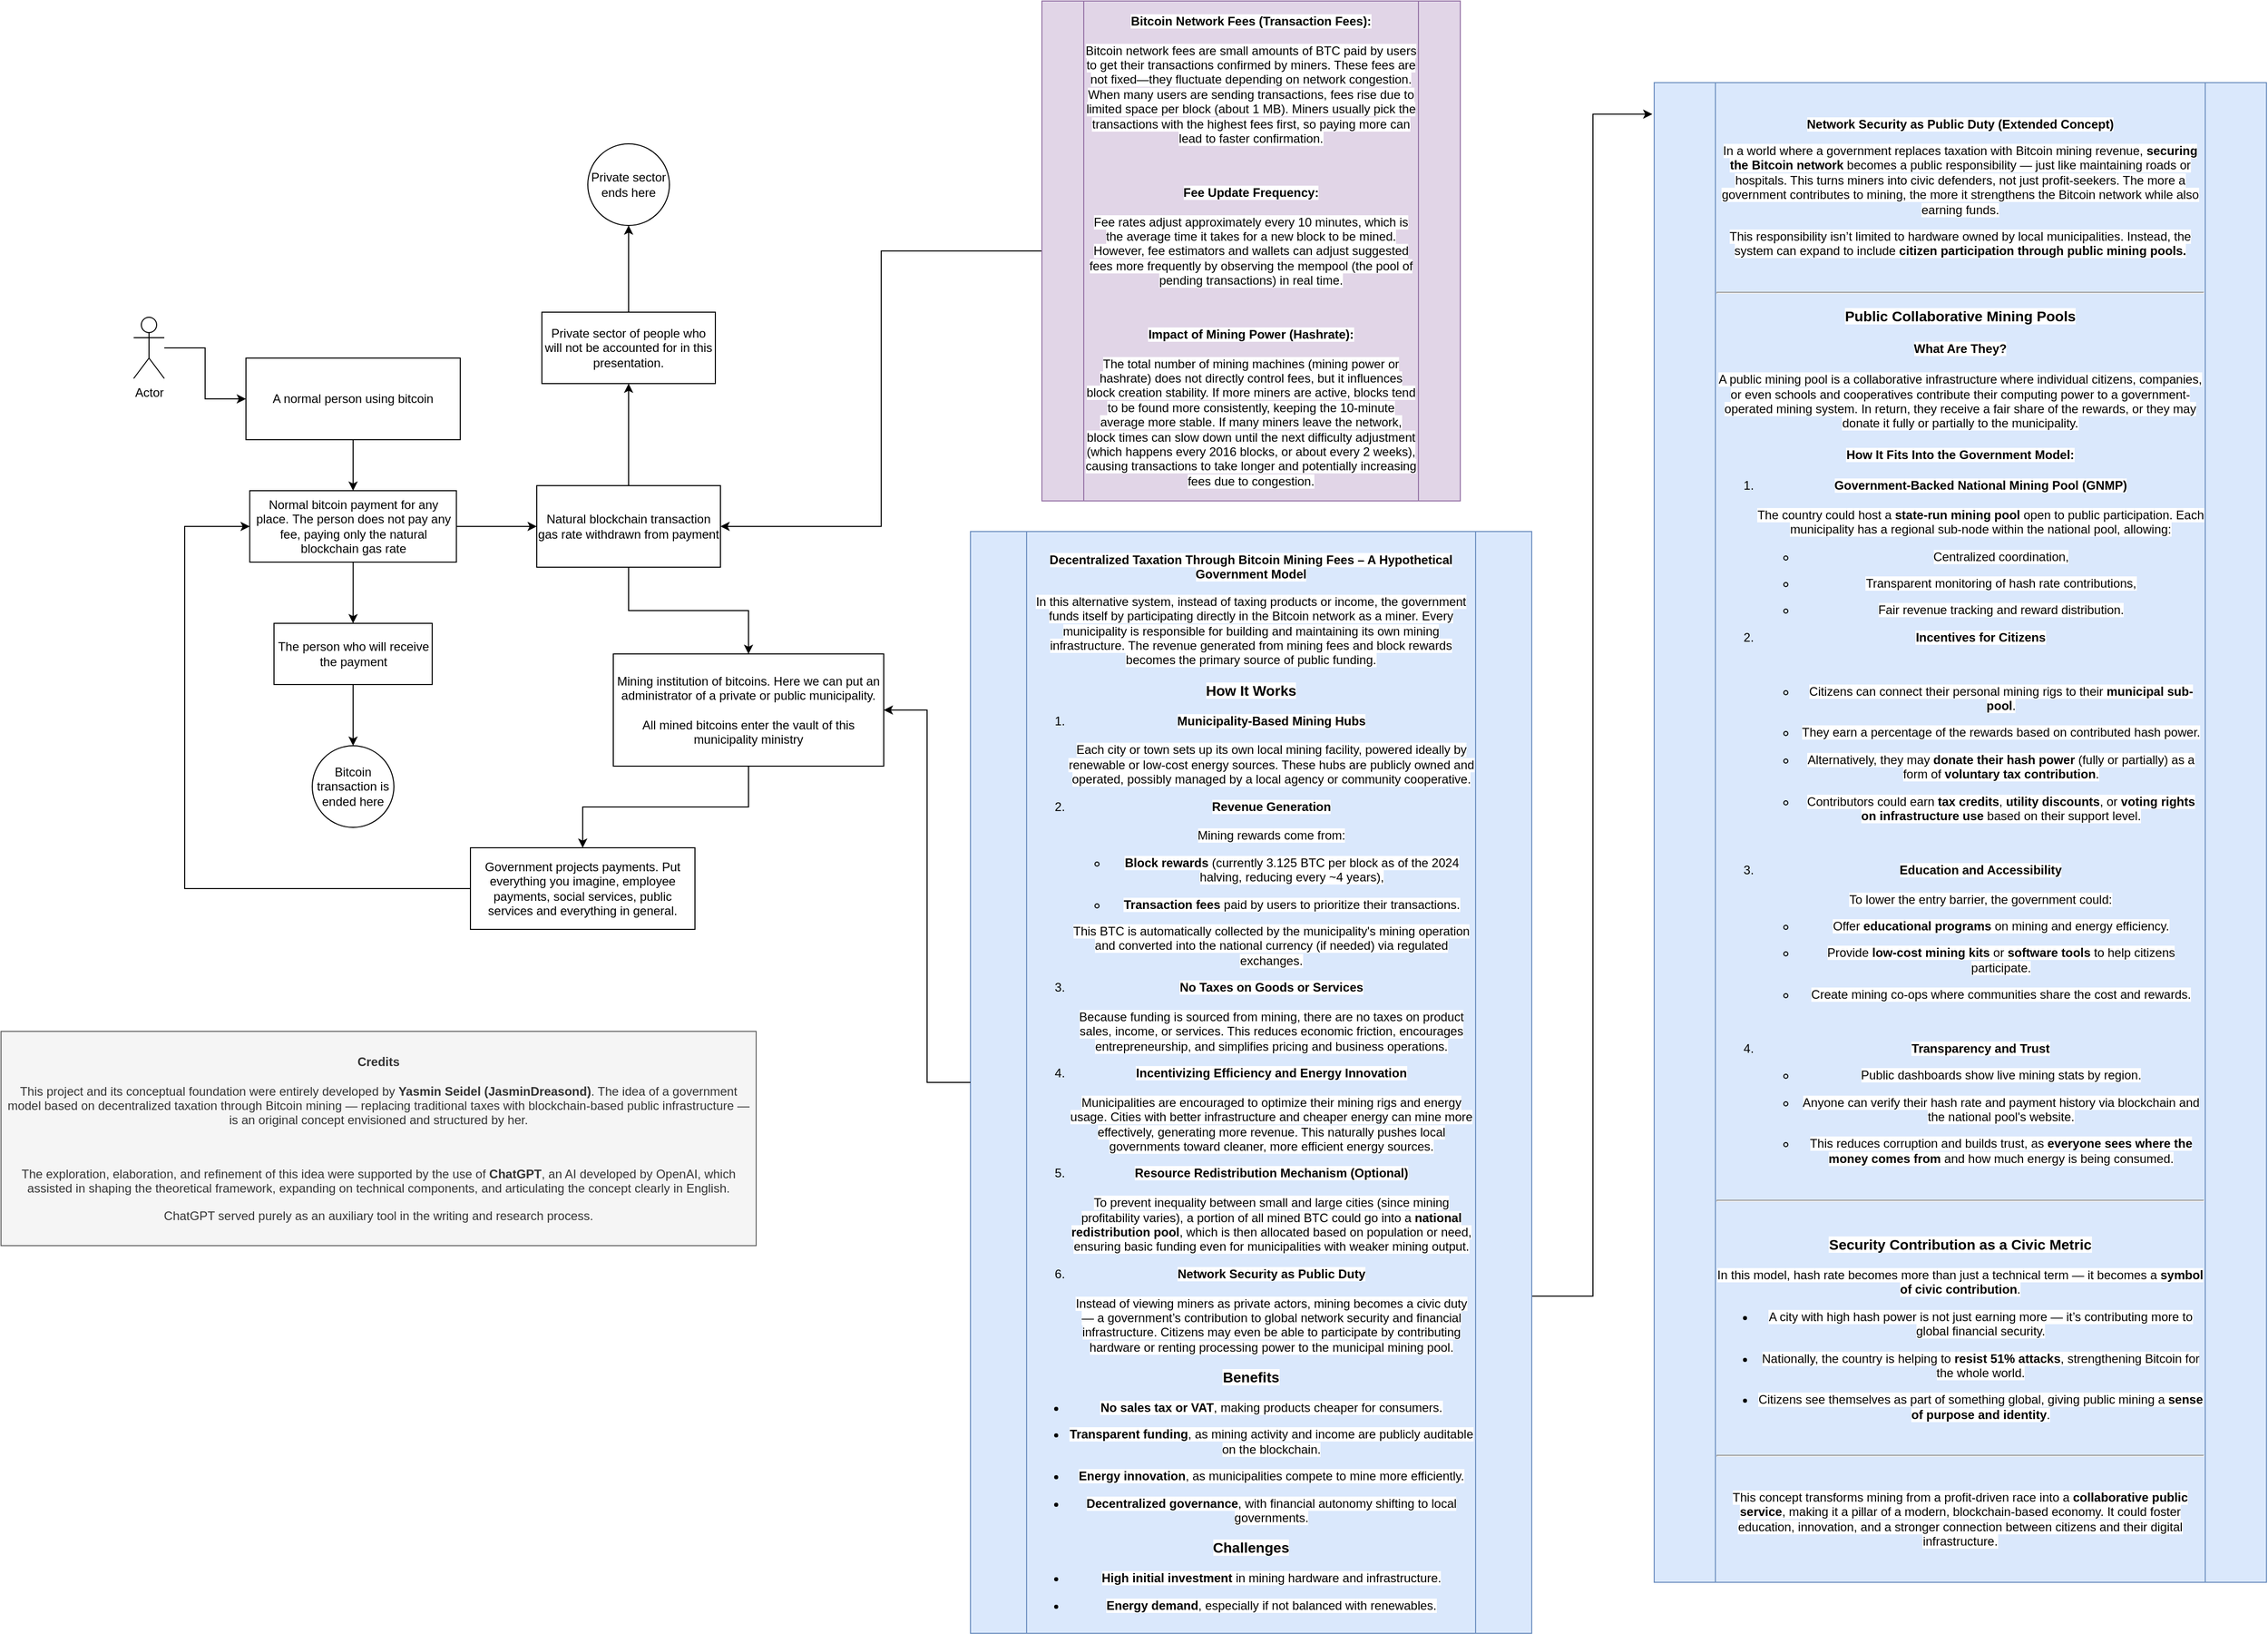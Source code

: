 <mxfile version="26.0.16">
  <diagram name="Page-1" id="_9h94Fa5iUUOn6h_M6oG">
    <mxGraphModel dx="1430" dy="1672" grid="1" gridSize="10" guides="1" tooltips="1" connect="1" arrows="1" fold="1" page="1" pageScale="1" pageWidth="850" pageHeight="1100" math="0" shadow="0">
      <root>
        <mxCell id="0" />
        <mxCell id="1" parent="0" />
        <mxCell id="l1Lvxhjas3BEqWuYBTaV-3" style="edgeStyle=orthogonalEdgeStyle;rounded=0;orthogonalLoop=1;jettySize=auto;html=1;entryX=0.5;entryY=0;entryDx=0;entryDy=0;" edge="1" parent="1" source="l1Lvxhjas3BEqWuYBTaV-1" target="l1Lvxhjas3BEqWuYBTaV-2">
          <mxGeometry relative="1" as="geometry" />
        </mxCell>
        <mxCell id="l1Lvxhjas3BEqWuYBTaV-1" value="A normal person using bitcoin" style="rounded=0;whiteSpace=wrap;html=1;" vertex="1" parent="1">
          <mxGeometry x="340" y="40" width="210" height="80" as="geometry" />
        </mxCell>
        <mxCell id="l1Lvxhjas3BEqWuYBTaV-5" style="edgeStyle=orthogonalEdgeStyle;rounded=0;orthogonalLoop=1;jettySize=auto;html=1;" edge="1" parent="1" source="l1Lvxhjas3BEqWuYBTaV-2" target="l1Lvxhjas3BEqWuYBTaV-4">
          <mxGeometry relative="1" as="geometry" />
        </mxCell>
        <mxCell id="l1Lvxhjas3BEqWuYBTaV-7" style="edgeStyle=orthogonalEdgeStyle;rounded=0;orthogonalLoop=1;jettySize=auto;html=1;entryX=0;entryY=0.5;entryDx=0;entryDy=0;" edge="1" parent="1" source="l1Lvxhjas3BEqWuYBTaV-2" target="l1Lvxhjas3BEqWuYBTaV-6">
          <mxGeometry relative="1" as="geometry" />
        </mxCell>
        <mxCell id="l1Lvxhjas3BEqWuYBTaV-2" value="Normal bitcoin payment for any place.&amp;nbsp;The person does not pay any fee,&amp;nbsp;paying only the natural blockchain gas rate" style="rounded=0;whiteSpace=wrap;html=1;" vertex="1" parent="1">
          <mxGeometry x="343.75" y="170" width="202.5" height="70" as="geometry" />
        </mxCell>
        <mxCell id="l1Lvxhjas3BEqWuYBTaV-18" style="edgeStyle=orthogonalEdgeStyle;rounded=0;orthogonalLoop=1;jettySize=auto;html=1;" edge="1" parent="1" source="l1Lvxhjas3BEqWuYBTaV-4" target="l1Lvxhjas3BEqWuYBTaV-17">
          <mxGeometry relative="1" as="geometry" />
        </mxCell>
        <mxCell id="l1Lvxhjas3BEqWuYBTaV-4" value="The person who will receive the payment" style="rounded=0;whiteSpace=wrap;html=1;" vertex="1" parent="1">
          <mxGeometry x="367.5" y="300" width="155" height="60" as="geometry" />
        </mxCell>
        <mxCell id="l1Lvxhjas3BEqWuYBTaV-9" style="edgeStyle=orthogonalEdgeStyle;rounded=0;orthogonalLoop=1;jettySize=auto;html=1;entryX=0.5;entryY=0;entryDx=0;entryDy=0;" edge="1" parent="1" source="l1Lvxhjas3BEqWuYBTaV-6" target="l1Lvxhjas3BEqWuYBTaV-8">
          <mxGeometry relative="1" as="geometry" />
        </mxCell>
        <mxCell id="l1Lvxhjas3BEqWuYBTaV-11" style="edgeStyle=orthogonalEdgeStyle;rounded=0;orthogonalLoop=1;jettySize=auto;html=1;entryX=0.5;entryY=1;entryDx=0;entryDy=0;" edge="1" parent="1" source="l1Lvxhjas3BEqWuYBTaV-6" target="l1Lvxhjas3BEqWuYBTaV-10">
          <mxGeometry relative="1" as="geometry" />
        </mxCell>
        <mxCell id="l1Lvxhjas3BEqWuYBTaV-6" value="Natural blockchain transaction gas rate withdrawn from payment" style="rounded=0;whiteSpace=wrap;html=1;" vertex="1" parent="1">
          <mxGeometry x="625" y="165" width="180" height="80" as="geometry" />
        </mxCell>
        <mxCell id="l1Lvxhjas3BEqWuYBTaV-23" style="edgeStyle=orthogonalEdgeStyle;rounded=0;orthogonalLoop=1;jettySize=auto;html=1;" edge="1" parent="1" source="l1Lvxhjas3BEqWuYBTaV-8" target="l1Lvxhjas3BEqWuYBTaV-21">
          <mxGeometry relative="1" as="geometry" />
        </mxCell>
        <mxCell id="l1Lvxhjas3BEqWuYBTaV-8" value="Mining institution of bitcoins. Here we can put an administrator of a private or public municipality.&lt;div&gt;&lt;br&gt;&lt;/div&gt;&lt;div&gt;All mined bitcoins enter the vault of this municipality&amp;nbsp;ministry&lt;/div&gt;" style="rounded=0;whiteSpace=wrap;html=1;" vertex="1" parent="1">
          <mxGeometry x="700" y="330" width="265" height="110" as="geometry" />
        </mxCell>
        <mxCell id="l1Lvxhjas3BEqWuYBTaV-13" style="edgeStyle=orthogonalEdgeStyle;rounded=0;orthogonalLoop=1;jettySize=auto;html=1;" edge="1" parent="1" source="l1Lvxhjas3BEqWuYBTaV-10" target="l1Lvxhjas3BEqWuYBTaV-12">
          <mxGeometry relative="1" as="geometry" />
        </mxCell>
        <mxCell id="l1Lvxhjas3BEqWuYBTaV-10" value="Private sector of people who will not be accounted for in this presentation." style="rounded=0;whiteSpace=wrap;html=1;" vertex="1" parent="1">
          <mxGeometry x="630" y="-5" width="170" height="70" as="geometry" />
        </mxCell>
        <mxCell id="l1Lvxhjas3BEqWuYBTaV-12" value="Private sector ends here" style="ellipse;whiteSpace=wrap;html=1;aspect=fixed;" vertex="1" parent="1">
          <mxGeometry x="675" y="-170" width="80" height="80" as="geometry" />
        </mxCell>
        <mxCell id="l1Lvxhjas3BEqWuYBTaV-16" style="edgeStyle=orthogonalEdgeStyle;rounded=0;orthogonalLoop=1;jettySize=auto;html=1;" edge="1" parent="1" source="l1Lvxhjas3BEqWuYBTaV-15" target="l1Lvxhjas3BEqWuYBTaV-1">
          <mxGeometry relative="1" as="geometry" />
        </mxCell>
        <mxCell id="l1Lvxhjas3BEqWuYBTaV-15" value="Actor" style="shape=umlActor;verticalLabelPosition=bottom;verticalAlign=top;html=1;outlineConnect=0;" vertex="1" parent="1">
          <mxGeometry x="230" width="30" height="60" as="geometry" />
        </mxCell>
        <mxCell id="l1Lvxhjas3BEqWuYBTaV-17" value="Bitcoin transaction is ended here" style="ellipse;whiteSpace=wrap;html=1;aspect=fixed;" vertex="1" parent="1">
          <mxGeometry x="405" y="420" width="80" height="80" as="geometry" />
        </mxCell>
        <mxCell id="l1Lvxhjas3BEqWuYBTaV-24" style="edgeStyle=orthogonalEdgeStyle;rounded=0;orthogonalLoop=1;jettySize=auto;html=1;entryX=0;entryY=0.5;entryDx=0;entryDy=0;" edge="1" parent="1" source="l1Lvxhjas3BEqWuYBTaV-21" target="l1Lvxhjas3BEqWuYBTaV-2">
          <mxGeometry relative="1" as="geometry">
            <Array as="points">
              <mxPoint x="280" y="560" />
              <mxPoint x="280" y="205" />
            </Array>
          </mxGeometry>
        </mxCell>
        <mxCell id="l1Lvxhjas3BEqWuYBTaV-21" value="Government projects payments.&amp;nbsp;Put everything you imagine, employee payments, social services, public services and everything in general." style="rounded=0;whiteSpace=wrap;html=1;" vertex="1" parent="1">
          <mxGeometry x="560" y="520" width="220" height="80" as="geometry" />
        </mxCell>
        <mxCell id="l1Lvxhjas3BEqWuYBTaV-26" style="edgeStyle=orthogonalEdgeStyle;rounded=0;orthogonalLoop=1;jettySize=auto;html=1;" edge="1" parent="1" source="l1Lvxhjas3BEqWuYBTaV-25" target="l1Lvxhjas3BEqWuYBTaV-6">
          <mxGeometry relative="1" as="geometry" />
        </mxCell>
        <mxCell id="l1Lvxhjas3BEqWuYBTaV-25" value="&lt;div&gt;&lt;p class=&quot;&quot; data-end=&quot;581&quot; data-start=&quot;144&quot;&gt;&lt;span style=&quot;background-color: light-dark(#ffffff, var(--ge-dark-color, #121212));&quot;&gt;&lt;strong data-end=&quot;188&quot; data-start=&quot;144&quot;&gt;Bitcoin Network Fees (Transaction Fees):&lt;/strong&gt;&lt;br data-end=&quot;191&quot; data-start=&quot;188&quot;&gt;&lt;br&gt;Bitcoin network fees are small amounts of BTC paid by users to get their transactions confirmed by miners. These fees are not fixed—they fluctuate depending on network congestion. When many users are sending transactions, fees rise due to limited space per block (about 1 MB). Miners usually pick the transactions with the highest fees first, so paying more can lead to faster confirmation.&lt;/span&gt;&lt;/p&gt;&lt;span style=&quot;background-color: light-dark(#ffffff, var(--ge-dark-color, #121212));&quot;&gt;&lt;br&gt;&lt;/span&gt;&lt;p class=&quot;&quot; data-end=&quot;875&quot; data-start=&quot;583&quot;&gt;&lt;span style=&quot;background-color: light-dark(#ffffff, var(--ge-dark-color, #121212));&quot;&gt;&lt;strong data-end=&quot;608&quot; data-start=&quot;583&quot;&gt;Fee Update Frequency:&lt;/strong&gt;&lt;br data-end=&quot;611&quot; data-start=&quot;608&quot;&gt;&lt;br&gt;Fee rates adjust approximately every 10 minutes, which is the average time it takes for a new block to be mined. However, fee estimators and wallets can adjust suggested fees more frequently by observing the mempool (the pool of pending transactions) in real time.&lt;/span&gt;&lt;/p&gt;&lt;span style=&quot;background-color: light-dark(#ffffff, var(--ge-dark-color, #121212));&quot;&gt;&lt;br&gt;&lt;/span&gt;&lt;p class=&quot;&quot; data-end=&quot;1412&quot; data-start=&quot;877&quot;&gt;&lt;span style=&quot;background-color: light-dark(#ffffff, var(--ge-dark-color, #121212));&quot;&gt;&lt;strong data-end=&quot;915&quot; data-start=&quot;877&quot;&gt;Impact of Mining Power (Hashrate):&lt;/strong&gt;&lt;br data-end=&quot;918&quot; data-start=&quot;915&quot;&gt;&lt;br&gt;The total number of mining machines (mining power or hashrate) does not directly control fees, but it influences block creation stability. If more miners are active, blocks tend to be found more consistently, keeping the 10-minute average more stable. If many miners leave the network, block times can slow down until the next difficulty adjustment (which happens every 2016 blocks, or about every 2 weeks), causing transactions to take longer and potentially increasing fees due to congestion.&lt;/span&gt;&lt;/p&gt;&lt;/div&gt;" style="shape=process;whiteSpace=wrap;html=1;backgroundOutline=1;fillColor=#e1d5e7;strokeColor=#9673a6;" vertex="1" parent="1">
          <mxGeometry x="1120" y="-310" width="410" height="490" as="geometry" />
        </mxCell>
        <mxCell id="l1Lvxhjas3BEqWuYBTaV-32" style="edgeStyle=orthogonalEdgeStyle;rounded=0;orthogonalLoop=1;jettySize=auto;html=1;exitX=0.997;exitY=0.694;exitDx=0;exitDy=0;exitPerimeter=0;entryX=-0.003;entryY=0.021;entryDx=0;entryDy=0;entryPerimeter=0;" edge="1" parent="1" source="l1Lvxhjas3BEqWuYBTaV-27" target="l1Lvxhjas3BEqWuYBTaV-31">
          <mxGeometry relative="1" as="geometry" />
        </mxCell>
        <mxCell id="l1Lvxhjas3BEqWuYBTaV-27" value="&lt;p class=&quot;&quot; data-end=&quot;260&quot; data-start=&quot;172&quot;&gt;&lt;strong style=&quot;background-color: light-dark(#ffffff, var(--ge-dark-color, #121212));&quot; data-end=&quot;260&quot; data-start=&quot;172&quot;&gt;Decentralized Taxation Through Bitcoin Mining Fees – A Hypothetical Government Model&lt;/strong&gt;&lt;/p&gt;&lt;p class=&quot;&quot; data-end=&quot;613&quot; data-start=&quot;262&quot;&gt;&lt;span style=&quot;background-color: light-dark(#ffffff, var(--ge-dark-color, #121212));&quot;&gt;In this alternative system, instead of taxing products or income, the government funds itself by participating directly in the Bitcoin network as a miner. Every municipality is responsible for building and maintaining its own mining infrastructure. The revenue generated from mining fees and block rewards becomes the primary source of public funding.&lt;/span&gt;&lt;/p&gt;&lt;h3 class=&quot;&quot; data-end=&quot;635&quot; data-start=&quot;615&quot;&gt;&lt;strong style=&quot;background-color: light-dark(#ffffff, var(--ge-dark-color, #121212));&quot; data-end=&quot;635&quot; data-start=&quot;619&quot;&gt;How It Works&lt;/strong&gt;&lt;/h3&gt;&lt;ol data-end=&quot;2541&quot; data-start=&quot;637&quot;&gt;&lt;li class=&quot;&quot; data-end=&quot;898&quot; data-start=&quot;637&quot;&gt;&lt;p class=&quot;&quot; data-end=&quot;898&quot; data-start=&quot;640&quot;&gt;&lt;span style=&quot;background-color: light-dark(#ffffff, var(--ge-dark-color, #121212));&quot;&gt;&lt;strong data-end=&quot;674&quot; data-start=&quot;640&quot;&gt;Municipality-Based Mining Hubs&lt;/strong&gt;&lt;br data-end=&quot;677&quot; data-start=&quot;674&quot;&gt;&lt;br&gt;Each city or town sets up its own local mining facility, powered ideally by renewable or low-cost energy sources. These hubs are publicly owned and operated, possibly managed by a local agency or community cooperative.&lt;/span&gt;&lt;/p&gt;&lt;/li&gt;&lt;li class=&quot;&quot; data-end=&quot;1291&quot; data-start=&quot;900&quot;&gt;&lt;p class=&quot;&quot; data-end=&quot;956&quot; data-start=&quot;903&quot;&gt;&lt;span style=&quot;background-color: light-dark(#ffffff, var(--ge-dark-color, #121212));&quot;&gt;&lt;strong data-end=&quot;925&quot; data-start=&quot;903&quot;&gt;Revenue Generation&lt;/strong&gt;&lt;br data-end=&quot;928&quot; data-start=&quot;925&quot;&gt;&lt;br&gt;Mining rewards come from:&lt;/span&gt;&lt;/p&gt;&lt;ul data-end=&quot;1134&quot; data-start=&quot;960&quot;&gt;&lt;li class=&quot;&quot; data-end=&quot;1060&quot; data-start=&quot;960&quot;&gt;&lt;p class=&quot;&quot; data-end=&quot;1060&quot; data-start=&quot;962&quot;&gt;&lt;span style=&quot;background-color: light-dark(#ffffff, var(--ge-dark-color, #121212));&quot;&gt;&lt;strong data-end=&quot;979&quot; data-start=&quot;962&quot;&gt;Block rewards&lt;/strong&gt; (currently 3.125 BTC per block as of the 2024 halving, reducing every ~4 years),&lt;/span&gt;&lt;/p&gt;&lt;/li&gt;&lt;li class=&quot;&quot; data-end=&quot;1134&quot; data-start=&quot;1064&quot;&gt;&lt;p class=&quot;&quot; data-end=&quot;1134&quot; data-start=&quot;1066&quot;&gt;&lt;span style=&quot;background-color: light-dark(#ffffff, var(--ge-dark-color, #121212));&quot;&gt;&lt;strong data-end=&quot;1086&quot; data-start=&quot;1066&quot;&gt;Transaction fees&lt;/strong&gt; paid by users to prioritize their transactions.&lt;/span&gt;&lt;/p&gt;&lt;/li&gt;&lt;/ul&gt;&lt;p class=&quot;&quot; data-end=&quot;1291&quot; data-start=&quot;1139&quot;&gt;&lt;span style=&quot;background-color: light-dark(#ffffff, var(--ge-dark-color, #121212));&quot;&gt;This BTC is automatically collected by the municipality&#39;s mining operation and converted into the national currency (if needed) via regulated exchanges.&lt;/span&gt;&lt;/p&gt;&lt;/li&gt;&lt;li class=&quot;&quot; data-end=&quot;1541&quot; data-start=&quot;1293&quot;&gt;&lt;p class=&quot;&quot; data-end=&quot;1541&quot; data-start=&quot;1296&quot;&gt;&lt;span style=&quot;background-color: light-dark(#ffffff, var(--ge-dark-color, #121212));&quot;&gt;&lt;strong data-end=&quot;1329&quot; data-start=&quot;1296&quot;&gt;No Taxes on Goods or Services&lt;/strong&gt;&lt;br data-end=&quot;1332&quot; data-start=&quot;1329&quot;&gt;&lt;br&gt;Because funding is sourced from mining, there are no taxes on product sales, income, or services. This reduces economic friction, encourages entrepreneurship, and simplifies pricing and business operations.&lt;/span&gt;&lt;/p&gt;&lt;/li&gt;&lt;li class=&quot;&quot; data-end=&quot;1871&quot; data-start=&quot;1543&quot;&gt;&lt;p class=&quot;&quot; data-end=&quot;1871&quot; data-start=&quot;1546&quot;&gt;&lt;span style=&quot;background-color: light-dark(#ffffff, var(--ge-dark-color, #121212));&quot;&gt;&lt;strong data-end=&quot;1596&quot; data-start=&quot;1546&quot;&gt;Incentivizing Efficiency and Energy Innovation&lt;/strong&gt;&lt;br data-end=&quot;1599&quot; data-start=&quot;1596&quot;&gt;&lt;br&gt;Municipalities are encouraged to optimize their mining rigs and energy usage. Cities with better infrastructure and cheaper energy can mine more effectively, generating more revenue. This naturally pushes local governments toward cleaner, more efficient energy sources.&lt;/span&gt;&lt;/p&gt;&lt;/li&gt;&lt;li class=&quot;&quot; data-end=&quot;2212&quot; data-start=&quot;1873&quot;&gt;&lt;p class=&quot;&quot; data-end=&quot;2212&quot; data-start=&quot;1876&quot;&gt;&lt;span style=&quot;background-color: light-dark(#ffffff, var(--ge-dark-color, #121212));&quot;&gt;&lt;strong data-end=&quot;1913&quot; data-start=&quot;1876&quot;&gt;Resource Redistribution Mechanism (Optional)&lt;/strong&gt;&lt;br data-end=&quot;1916&quot; data-start=&quot;1913&quot;&gt;&lt;br&gt;To prevent inequality between small and large cities (since mining profitability varies), a portion of all mined BTC could go into a &lt;strong data-end=&quot;2084&quot; data-start=&quot;2052&quot;&gt;national redistribution pool&lt;/strong&gt;, which is then allocated based on population or need, ensuring basic funding even for municipalities with weaker mining output.&lt;/span&gt;&lt;/p&gt;&lt;/li&gt;&lt;li class=&quot;&quot; data-end=&quot;2541&quot; data-start=&quot;2214&quot;&gt;&lt;p class=&quot;&quot; data-end=&quot;2541&quot; data-start=&quot;2217&quot;&gt;&lt;span style=&quot;background-color: light-dark(#ffffff, var(--ge-dark-color, #121212));&quot;&gt;&lt;strong data-end=&quot;2252&quot; data-start=&quot;2217&quot;&gt;Network Security as Public Duty&lt;/strong&gt;&lt;br data-end=&quot;2255&quot; data-start=&quot;2252&quot;&gt;&lt;br&gt;Instead of viewing miners as private actors, mining becomes a civic duty — a government’s contribution to global network security and financial infrastructure. Citizens may even be able to participate by contributing hardware or renting processing power to the municipal mining pool.&lt;/span&gt;&lt;/p&gt;&lt;/li&gt;&lt;/ol&gt;&lt;h3 class=&quot;&quot; data-end=&quot;2559&quot; data-start=&quot;2543&quot;&gt;&lt;strong style=&quot;background-color: light-dark(#ffffff, var(--ge-dark-color, #121212));&quot; data-end=&quot;2559&quot; data-start=&quot;2547&quot;&gt;Benefits&lt;/strong&gt;&lt;/h3&gt;&lt;ul data-end=&quot;2889&quot; data-start=&quot;2561&quot;&gt;&lt;li class=&quot;&quot; data-end=&quot;2626&quot; data-start=&quot;2561&quot;&gt;&lt;p class=&quot;&quot; data-end=&quot;2626&quot; data-start=&quot;2563&quot;&gt;&lt;span style=&quot;background-color: light-dark(#ffffff, var(--ge-dark-color, #121212));&quot;&gt;&lt;strong data-end=&quot;2586&quot; data-start=&quot;2563&quot;&gt;No sales tax or VAT&lt;/strong&gt;, making products cheaper for consumers.&lt;/span&gt;&lt;/p&gt;&lt;/li&gt;&lt;li class=&quot;&quot; data-end=&quot;2725&quot; data-start=&quot;2627&quot;&gt;&lt;p class=&quot;&quot; data-end=&quot;2725&quot; data-start=&quot;2629&quot;&gt;&lt;span style=&quot;background-color: light-dark(#ffffff, var(--ge-dark-color, #121212));&quot;&gt;&lt;strong data-end=&quot;2652&quot; data-start=&quot;2629&quot;&gt;Transparent funding&lt;/strong&gt;, as mining activity and income are publicly auditable on the blockchain.&lt;/span&gt;&lt;/p&gt;&lt;/li&gt;&lt;li class=&quot;&quot; data-end=&quot;2802&quot; data-start=&quot;2726&quot;&gt;&lt;p class=&quot;&quot; data-end=&quot;2802&quot; data-start=&quot;2728&quot;&gt;&lt;span style=&quot;background-color: light-dark(#ffffff, var(--ge-dark-color, #121212));&quot;&gt;&lt;strong data-end=&quot;2749&quot; data-start=&quot;2728&quot;&gt;Energy innovation&lt;/strong&gt;, as municipalities compete to mine more efficiently.&lt;/span&gt;&lt;/p&gt;&lt;/li&gt;&lt;li class=&quot;&quot; data-end=&quot;2889&quot; data-start=&quot;2803&quot;&gt;&lt;p class=&quot;&quot; data-end=&quot;2889&quot; data-start=&quot;2805&quot;&gt;&lt;span style=&quot;background-color: light-dark(#ffffff, var(--ge-dark-color, #121212));&quot;&gt;&lt;strong data-end=&quot;2833&quot; data-start=&quot;2805&quot;&gt;Decentralized governance&lt;/strong&gt;, with financial autonomy shifting to local governments.&lt;/span&gt;&lt;/p&gt;&lt;/li&gt;&lt;/ul&gt;&lt;h3 class=&quot;&quot; data-end=&quot;2909&quot; data-start=&quot;2891&quot;&gt;&lt;strong style=&quot;background-color: light-dark(#ffffff, var(--ge-dark-color, #121212));&quot; data-end=&quot;2909&quot; data-start=&quot;2895&quot;&gt;Challenges&lt;/strong&gt;&lt;/h3&gt;&lt;ul data-end=&quot;3168&quot; data-start=&quot;2911&quot;&gt;&lt;li class=&quot;&quot; data-end=&quot;2979&quot; data-start=&quot;2911&quot;&gt;&lt;p class=&quot;&quot; data-end=&quot;2979&quot; data-start=&quot;2913&quot;&gt;&lt;span style=&quot;background-color: light-dark(#ffffff, var(--ge-dark-color, #121212));&quot;&gt;&lt;strong data-end=&quot;2940&quot; data-start=&quot;2913&quot;&gt;High initial investment&lt;/strong&gt; in mining hardware and infrastructure.&lt;/span&gt;&lt;/p&gt;&lt;/li&gt;&lt;li class=&quot;&quot; data-end=&quot;3044&quot; data-start=&quot;2980&quot;&gt;&lt;p class=&quot;&quot; data-end=&quot;3044&quot; data-start=&quot;2982&quot;&gt;&lt;span style=&quot;background-color: light-dark(#ffffff, var(--ge-dark-color, #121212));&quot;&gt;&lt;strong style=&quot;&quot; data-end=&quot;2999&quot; data-start=&quot;2982&quot;&gt;Energy demand&lt;/strong&gt;, especially if not balanced with renewables.&lt;/span&gt;&lt;/p&gt;&lt;/li&gt;&lt;/ul&gt;" style="shape=process;whiteSpace=wrap;html=1;backgroundOutline=1;fillColor=#dae8fc;strokeColor=#6c8ebf;" vertex="1" parent="1">
          <mxGeometry x="1050" y="210" width="550" height="1080" as="geometry" />
        </mxCell>
        <mxCell id="l1Lvxhjas3BEqWuYBTaV-28" style="edgeStyle=orthogonalEdgeStyle;rounded=0;orthogonalLoop=1;jettySize=auto;html=1;" edge="1" parent="1" source="l1Lvxhjas3BEqWuYBTaV-27" target="l1Lvxhjas3BEqWuYBTaV-8">
          <mxGeometry relative="1" as="geometry" />
        </mxCell>
        <mxCell id="l1Lvxhjas3BEqWuYBTaV-29" style="edgeStyle=orthogonalEdgeStyle;rounded=0;orthogonalLoop=1;jettySize=auto;html=1;exitX=0.5;exitY=1;exitDx=0;exitDy=0;" edge="1" parent="1" source="l1Lvxhjas3BEqWuYBTaV-27" target="l1Lvxhjas3BEqWuYBTaV-27">
          <mxGeometry relative="1" as="geometry" />
        </mxCell>
        <mxCell id="l1Lvxhjas3BEqWuYBTaV-31" value="&lt;p&gt;&lt;strong style=&quot;color: light-dark(rgb(0, 0, 0), rgb(255, 255, 255)); background-color: light-dark(#ffffff, var(--ge-dark-color, #121212));&quot;&gt;Network Security as Public Duty (Extended Concept)&lt;/strong&gt;&lt;/p&gt;&lt;p&gt;&lt;span style=&quot;background-color: light-dark(#ffffff, var(--ge-dark-color, #121212));&quot;&gt;In a world where a government replaces taxation with Bitcoin mining revenue, &lt;strong&gt;securing the Bitcoin network&lt;/strong&gt; becomes a public responsibility — just like maintaining roads or hospitals. This turns miners into civic defenders, not just profit-seekers. The more a government contributes to mining, the more it strengthens the Bitcoin network while also earning funds.&lt;/span&gt;&lt;/p&gt;&lt;p&gt;&lt;span style=&quot;background-color: light-dark(#ffffff, var(--ge-dark-color, #121212));&quot;&gt;This responsibility isn’t limited to hardware owned by local municipalities. Instead, the system can expand to include &lt;strong&gt;citizen participation through public mining pools.&lt;/strong&gt;&lt;/span&gt;&lt;/p&gt;&lt;span style=&quot;background-color: light-dark(#ffffff, var(--ge-dark-color, #121212));&quot;&gt;&lt;br&gt;&lt;/span&gt;&lt;hr&gt;&lt;h3&gt;&lt;strong style=&quot;background-color: light-dark(#ffffff, var(--ge-dark-color, #121212));&quot;&gt;Public Collaborative Mining Pools&lt;/strong&gt;&lt;/h3&gt;&lt;h4&gt;&lt;strong style=&quot;background-color: light-dark(#ffffff, var(--ge-dark-color, #121212));&quot;&gt;What Are They?&lt;/strong&gt;&lt;/h4&gt;&lt;p&gt;&lt;span style=&quot;background-color: light-dark(#ffffff, var(--ge-dark-color, #121212));&quot;&gt;A public mining pool is a collaborative infrastructure where individual citizens, companies, or even schools and cooperatives contribute their computing power to a government-operated mining system. In return, they receive a fair share of the rewards, or they may donate it fully or partially to the municipality.&lt;/span&gt;&lt;/p&gt;&lt;h4&gt;&lt;strong style=&quot;background-color: light-dark(#ffffff, var(--ge-dark-color, #121212));&quot;&gt;How It Fits Into the Government Model:&lt;/strong&gt;&lt;/h4&gt;&lt;ol&gt;&lt;li&gt;&lt;p&gt;&lt;span style=&quot;background-color: light-dark(#ffffff, var(--ge-dark-color, #121212));&quot;&gt;&lt;strong&gt;Government-Backed National Mining Pool (GNMP)&lt;/strong&gt;&lt;br&gt;&lt;br&gt;The country could host a &lt;strong&gt;state-run mining pool&lt;/strong&gt; open to public participation. Each municipality has a regional sub-node within the national pool, allowing:&lt;/span&gt;&lt;/p&gt;&lt;ul&gt;&lt;li&gt;&lt;p&gt;&lt;span style=&quot;background-color: light-dark(#ffffff, var(--ge-dark-color, #121212));&quot;&gt;Centralized coordination,&lt;/span&gt;&lt;/p&gt;&lt;/li&gt;&lt;li&gt;&lt;p&gt;&lt;span style=&quot;background-color: light-dark(#ffffff, var(--ge-dark-color, #121212));&quot;&gt;Transparent monitoring of hash rate contributions,&lt;/span&gt;&lt;/p&gt;&lt;/li&gt;&lt;li&gt;&lt;p&gt;&lt;span style=&quot;background-color: light-dark(#ffffff, var(--ge-dark-color, #121212));&quot;&gt;Fair revenue tracking and reward distribution.&lt;/span&gt;&lt;/p&gt;&lt;/li&gt;&lt;/ul&gt;&lt;/li&gt;&lt;li&gt;&lt;p&gt;&lt;strong style=&quot;background-color: light-dark(#ffffff, var(--ge-dark-color, #121212));&quot;&gt;Incentives for Citizens&lt;/strong&gt;&lt;/p&gt;&lt;span style=&quot;background-color: light-dark(#ffffff, var(--ge-dark-color, #121212));&quot;&gt;&lt;br&gt;&lt;/span&gt;&lt;ul&gt;&lt;li&gt;&lt;p&gt;&lt;span style=&quot;background-color: light-dark(#ffffff, var(--ge-dark-color, #121212));&quot;&gt;Citizens can connect their personal mining rigs to their &lt;strong&gt;municipal sub-pool&lt;/strong&gt;.&lt;/span&gt;&lt;/p&gt;&lt;/li&gt;&lt;li&gt;&lt;p&gt;&lt;span style=&quot;background-color: light-dark(#ffffff, var(--ge-dark-color, #121212));&quot;&gt;They earn a percentage of the rewards based on contributed hash power.&lt;/span&gt;&lt;/p&gt;&lt;/li&gt;&lt;li&gt;&lt;p&gt;&lt;span style=&quot;background-color: light-dark(#ffffff, var(--ge-dark-color, #121212));&quot;&gt;Alternatively, they may &lt;strong&gt;donate their hash power&lt;/strong&gt; (fully or partially) as a form of &lt;strong&gt;voluntary tax contribution&lt;/strong&gt;.&lt;/span&gt;&lt;/p&gt;&lt;/li&gt;&lt;li&gt;&lt;p&gt;&lt;span style=&quot;background-color: light-dark(#ffffff, var(--ge-dark-color, #121212));&quot;&gt;Contributors could earn &lt;strong&gt;tax credits&lt;/strong&gt;, &lt;strong&gt;utility discounts&lt;/strong&gt;, or &lt;strong&gt;voting rights on infrastructure use&lt;/strong&gt; based on their support level.&lt;/span&gt;&lt;/p&gt;&lt;/li&gt;&lt;/ul&gt;&lt;/li&gt;&lt;span style=&quot;background-color: light-dark(#ffffff, var(--ge-dark-color, #121212));&quot;&gt;&lt;br&gt;&lt;/span&gt;&lt;li&gt;&lt;p&gt;&lt;span style=&quot;background-color: light-dark(#ffffff, var(--ge-dark-color, #121212));&quot;&gt;&lt;strong&gt;Education and Accessibility&lt;/strong&gt;&lt;br&gt;&lt;br&gt;To lower the entry barrier, the government could:&lt;/span&gt;&lt;/p&gt;&lt;ul&gt;&lt;li&gt;&lt;p&gt;&lt;span style=&quot;background-color: light-dark(#ffffff, var(--ge-dark-color, #121212));&quot;&gt;Offer &lt;strong&gt;educational programs&lt;/strong&gt; on mining and energy efficiency.&lt;/span&gt;&lt;/p&gt;&lt;/li&gt;&lt;li&gt;&lt;p&gt;&lt;span style=&quot;background-color: light-dark(#ffffff, var(--ge-dark-color, #121212));&quot;&gt;Provide &lt;strong&gt;low-cost mining kits&lt;/strong&gt; or &lt;strong&gt;software tools&lt;/strong&gt; to help citizens participate.&lt;/span&gt;&lt;/p&gt;&lt;/li&gt;&lt;li&gt;&lt;p&gt;&lt;span style=&quot;background-color: light-dark(#ffffff, var(--ge-dark-color, #121212));&quot;&gt;Create mining co-ops where communities share the cost and rewards.&lt;/span&gt;&lt;/p&gt;&lt;/li&gt;&lt;/ul&gt;&lt;/li&gt;&lt;span style=&quot;background-color: light-dark(#ffffff, var(--ge-dark-color, #121212));&quot;&gt;&lt;br&gt;&lt;/span&gt;&lt;li&gt;&lt;p&gt;&lt;strong style=&quot;background-color: light-dark(#ffffff, var(--ge-dark-color, #121212));&quot;&gt;Transparency and Trust&lt;/strong&gt;&lt;/p&gt;&lt;ul&gt;&lt;li&gt;&lt;p&gt;&lt;span style=&quot;background-color: light-dark(#ffffff, var(--ge-dark-color, #121212));&quot;&gt;Public dashboards show live mining stats by region.&lt;/span&gt;&lt;/p&gt;&lt;/li&gt;&lt;li&gt;&lt;p&gt;&lt;span style=&quot;background-color: light-dark(#ffffff, var(--ge-dark-color, #121212));&quot;&gt;Anyone can verify their hash rate and payment history via blockchain and the national pool&#39;s website.&lt;/span&gt;&lt;/p&gt;&lt;/li&gt;&lt;li&gt;&lt;p&gt;&lt;span style=&quot;background-color: light-dark(#ffffff, var(--ge-dark-color, #121212));&quot;&gt;This reduces corruption and builds trust, as &lt;strong&gt;everyone sees where the money comes from&lt;/strong&gt; and how much energy is being consumed.&lt;/span&gt;&lt;/p&gt;&lt;/li&gt;&lt;/ul&gt;&lt;/li&gt;&lt;/ol&gt;&lt;span style=&quot;background-color: light-dark(#ffffff, var(--ge-dark-color, #121212));&quot;&gt;&lt;br&gt;&lt;/span&gt;&lt;hr&gt;&lt;span style=&quot;background-color: light-dark(#ffffff, var(--ge-dark-color, #121212));&quot;&gt;&lt;br&gt;&lt;/span&gt;&lt;h3&gt;&lt;strong style=&quot;background-color: light-dark(#ffffff, var(--ge-dark-color, #121212));&quot;&gt;Security Contribution as a Civic Metric&lt;/strong&gt;&lt;/h3&gt;&lt;p&gt;&lt;span style=&quot;background-color: light-dark(#ffffff, var(--ge-dark-color, #121212));&quot;&gt;In this model, hash rate becomes more than just a technical term — it becomes a &lt;strong&gt;symbol of civic contribution&lt;/strong&gt;.&lt;/span&gt;&lt;/p&gt;&lt;ul&gt;&lt;li&gt;&lt;p&gt;&lt;span style=&quot;background-color: light-dark(#ffffff, var(--ge-dark-color, #121212));&quot;&gt;A city with high hash power is not just earning more — it’s contributing more to global financial security.&lt;/span&gt;&lt;/p&gt;&lt;/li&gt;&lt;li&gt;&lt;p&gt;&lt;span style=&quot;background-color: light-dark(#ffffff, var(--ge-dark-color, #121212));&quot;&gt;Nationally, the country is helping to &lt;strong&gt;resist 51% attacks&lt;/strong&gt;, strengthening Bitcoin for the whole world.&lt;/span&gt;&lt;/p&gt;&lt;/li&gt;&lt;li&gt;&lt;p&gt;&lt;span style=&quot;background-color: light-dark(#ffffff, var(--ge-dark-color, #121212));&quot;&gt;Citizens see themselves as part of something global, giving public mining a &lt;strong&gt;sense of purpose and identity&lt;/strong&gt;.&lt;/span&gt;&lt;/p&gt;&lt;/li&gt;&lt;/ul&gt;&lt;span style=&quot;background-color: light-dark(#ffffff, var(--ge-dark-color, #121212));&quot;&gt;&lt;br&gt;&lt;/span&gt;&lt;hr&gt;&lt;span style=&quot;background-color: light-dark(#ffffff, var(--ge-dark-color, #121212));&quot;&gt;&lt;br&gt;&lt;/span&gt;&lt;p&gt;&lt;span style=&quot;background-color: light-dark(#ffffff, var(--ge-dark-color, #121212));&quot;&gt;This concept transforms mining from a profit-driven race into a &lt;strong&gt;collaborative public service&lt;/strong&gt;, making it a pillar of a modern, blockchain-based economy. It could foster education, innovation, and a stronger connection between citizens and their digital infrastructure.&lt;/span&gt;&lt;/p&gt;" style="shape=process;whiteSpace=wrap;html=1;backgroundOutline=1;fillColor=#dae8fc;strokeColor=#6c8ebf;" vertex="1" parent="1">
          <mxGeometry x="1720" y="-230" width="600" height="1470" as="geometry" />
        </mxCell>
        <mxCell id="l1Lvxhjas3BEqWuYBTaV-36" value="&lt;p class=&quot;&quot; data-end=&quot;501&quot; data-start=&quot;151&quot;&gt;&lt;strong data-end=&quot;162&quot; data-start=&quot;151&quot;&gt;Credits&lt;/strong&gt;&lt;br data-end=&quot;165&quot; data-start=&quot;162&quot;&gt;&lt;br&gt;This project and its conceptual foundation were entirely developed by &lt;strong data-end=&quot;281&quot; data-start=&quot;247&quot;&gt;Yasmin Seidel (JasminDreasond)&lt;/strong&gt;. The idea of a government model based on decentralized taxation through Bitcoin mining — replacing traditional taxes with blockchain-based public infrastructure — is an original concept envisioned and structured by her.&lt;/p&gt;&lt;br&gt;&lt;p class=&quot;&quot; data-end=&quot;766&quot; data-start=&quot;503&quot;&gt;The exploration, elaboration, and refinement of this idea were supported by the use of &lt;strong data-end=&quot;601&quot; data-start=&quot;590&quot;&gt;ChatGPT&lt;/strong&gt;, an AI developed by OpenAI, which assisted in shaping the theoretical framework, expanding on technical components, and articulating the concept clearly in English.&lt;/p&gt;&lt;p class=&quot;&quot; data-end=&quot;920&quot; data-start=&quot;768&quot;&gt;ChatGPT served purely as an auxiliary tool in the writing and research process.&lt;/p&gt;" style="rounded=0;whiteSpace=wrap;html=1;fillColor=#f5f5f5;fontColor=#333333;strokeColor=#666666;" vertex="1" parent="1">
          <mxGeometry x="100" y="700" width="740" height="210" as="geometry" />
        </mxCell>
      </root>
    </mxGraphModel>
  </diagram>
</mxfile>

